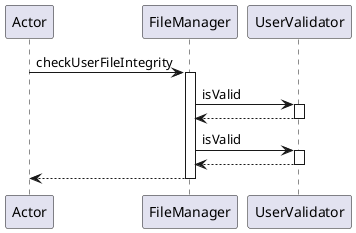 @startuml
participant Actor
Actor -> FileManager : checkUserFileIntegrity
activate FileManager
FileManager -> UserValidator : isValid
activate UserValidator
UserValidator --> FileManager
deactivate UserValidator
FileManager -> UserValidator : isValid
activate UserValidator
UserValidator --> FileManager
deactivate UserValidator
return
@enduml
